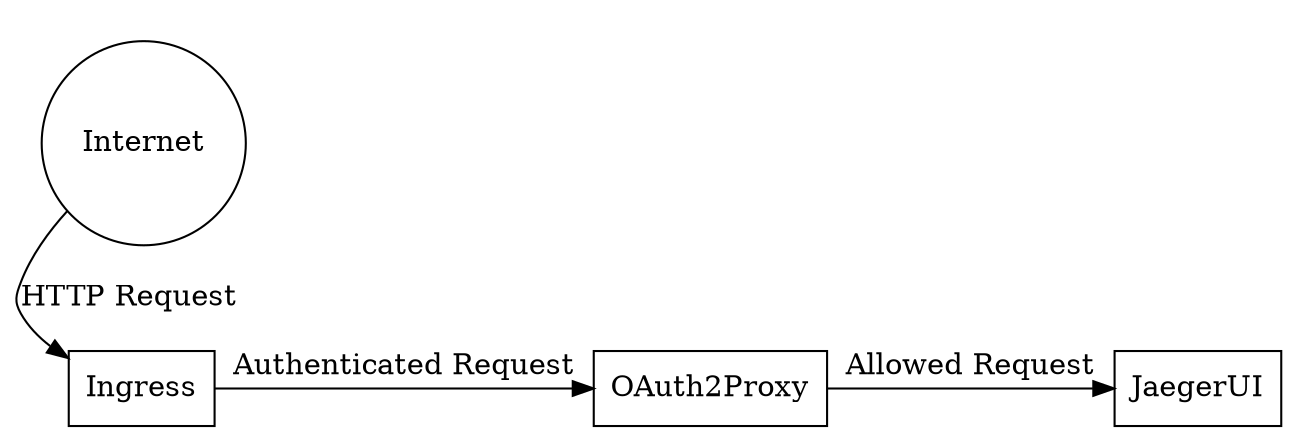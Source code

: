 digraph JaegerArchitecture {
  rankdir=TB; // Left to Right layout

  // Internet
  subgraph cluster_internet {
    style=invis;
    Internet [shape=circle, label="Internet"];
  }

  // Ingress
  subgraph cluster_ingress {
    label = "K8s Ingress";
    Ingress [shape=box];
  }

  // oauth2-proxy
  subgraph cluster_oauth2_proxy {
    label = "oauth2-proxy";
    OAuth2Proxy [shape=box];
  }

  // Jaeger UI
  subgraph cluster_jaeger_ui {
    label = "Jaeger UI";
    JaegerUI [shape=box];
  }

  // Connections
  Internet -> Ingress [label="HTTP Request"];
  Ingress -> OAuth2Proxy [label="Authenticated Request"];
  OAuth2Proxy -> JaegerUI [label="Allowed Request"];

  // Styling
  {rank=same; Ingress OAuth2Proxy JaegerUI;}

  // Hide box around subgraphs
  edge [style=invis];
  Internet -> Ingress [style=invis];
  Ingress -> OAuth2Proxy [style=invis];
  OAuth2Proxy -> JaegerUI [style=invis];
}
